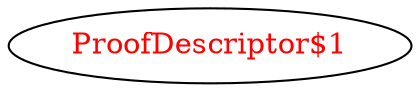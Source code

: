 digraph dependencyGraph {
 concentrate=true;
 ranksep="2.0";
 rankdir="LR"; 
 splines="ortho";
"ProofDescriptor$1" [fontcolor="red"];
}